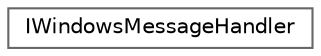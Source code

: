 digraph "Graphical Class Hierarchy"
{
 // INTERACTIVE_SVG=YES
 // LATEX_PDF_SIZE
  bgcolor="transparent";
  edge [fontname=Helvetica,fontsize=10,labelfontname=Helvetica,labelfontsize=10];
  node [fontname=Helvetica,fontsize=10,shape=box,height=0.2,width=0.4];
  rankdir="LR";
  Node0 [id="Node000000",label="IWindowsMessageHandler",height=0.2,width=0.4,color="grey40", fillcolor="white", style="filled",URL="$d8/dbf/classIWindowsMessageHandler.html",tooltip="Interface for classes that handle Windows events."];
}
